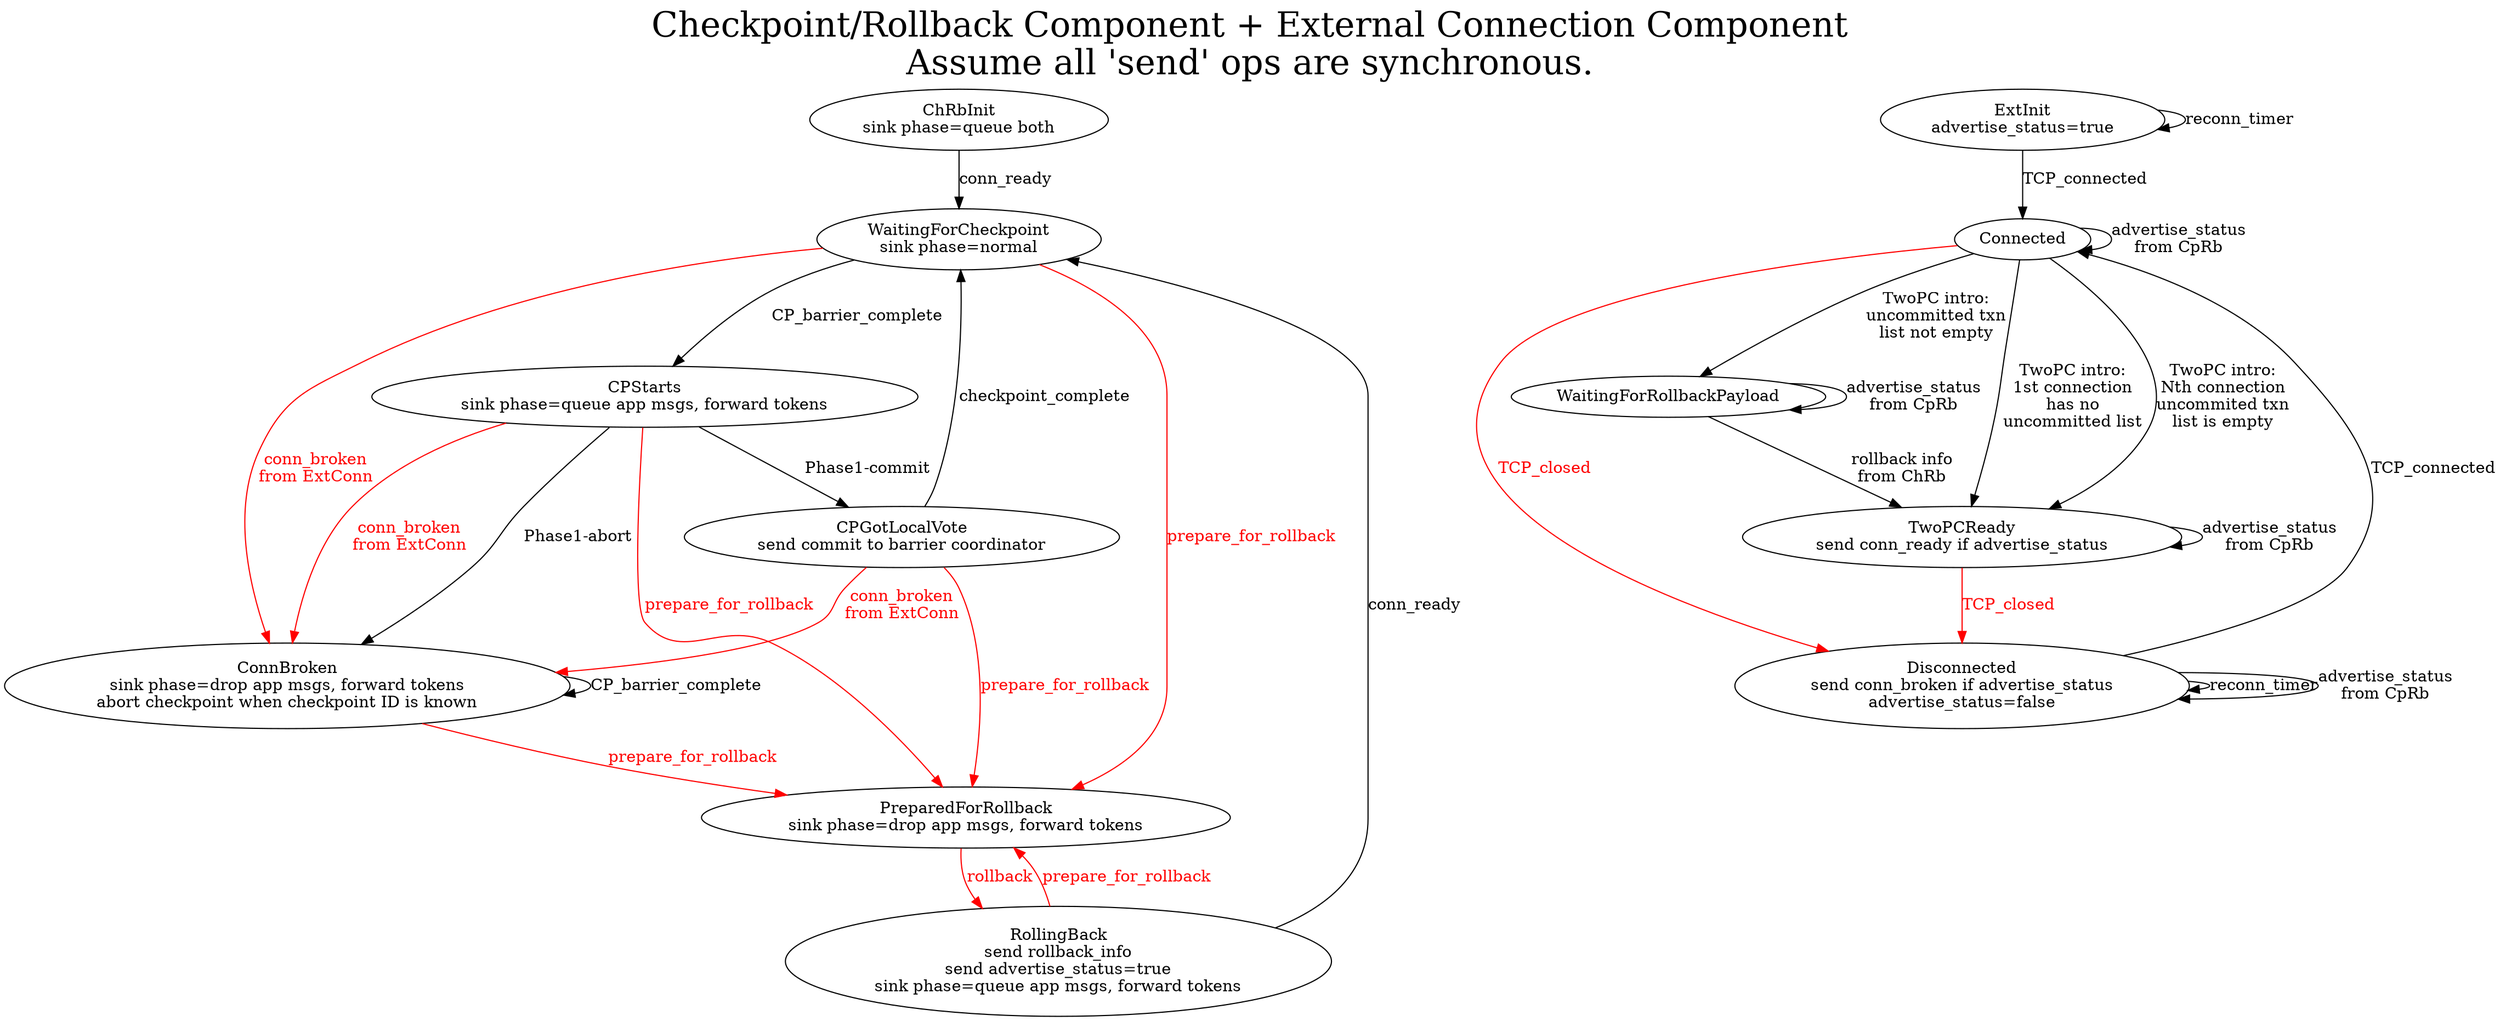 digraph mashup {
    graph [label="Checkpoint/Rollback Component + External Connection Component\nAssume all 'send' ops are synchronous.",labelloc=t,fontsize=30];
    subgraph AA {
	graph [label="SUB Checkpoint/Rollback Component",labelloc=t,fontsize=20];

	// Subgraphs
	subgraph init {
		ChRbInit [label="ChRbInit\nsink phase=queue both"];
	}
	subgraph cp {
		WaitingForCheckpoint [label="WaitingForCheckpoint\nsink phase=normal"];
		ConnBroken [label="ConnBroken\nsink phase=drop app msgs, forward tokens\nabort checkpoint when checkpoint ID is known"];
	}
	subgraph sacp {
		CPStarts [label="CPStarts\nsink phase=queue app msgs, forward tokens"];
		CPGotLocalVote [label="CPGotLocalVote\nsend commit to barrier coordinator"];
		// CPGotGlobalVote; // Can we remove this node?

		CPStarts -> CPGotLocalVote [label="Phase1-commit"];
		CPStarts -> ConnBroken [label="Phase1-abort"];
		CPGotLocalVote -> WaitingForCheckpoint [label=checkpoint_complete];
		// CPGotLocalVote -> CPGotGlobalVote [label=checkpoint_complete];
		// CPGotGlobalVote -> WaitingForCheckpoint [label=what_happens_here]; // Can we remove this node?
	}
	subgraph rollback {
		PreparedForRollback [label="PreparedForRollback\nsink phase=drop app msgs, forward tokens"];
		RollingBack [label="RollingBack\nsend rollback_info\nsend advertise_status=true\nsink phase=queue app msgs, forward tokens"];

		PreparedForRollback -> RollingBack [label=rollback,fontcolor=red,color=red];
	}

	// Other Edges
	ChRbInit -> WaitingForCheckpoint [label=conn_ready];

	WaitingForCheckpoint -> CPStarts [label=CP_barrier_complete];
	ConnBroken -> ConnBroken [label=CP_barrier_complete];

	WaitingForCheckpoint -> PreparedForRollback [label=prepare_for_rollback,fontcolor=red,color=red];
	ConnBroken -> PreparedForRollback [label=prepare_for_rollback,fontcolor=red,color=red];
	CPStarts -> PreparedForRollback [label=prepare_for_rollback,fontcolor=red,color=red];
	CPGotLocalVote -> PreparedForRollback [label=prepare_for_rollback,fontcolor=red,color=red];

	WaitingForCheckpoint -> ConnBroken [label="conn_broken\nfrom ExtConn",fontcolor=red,color=red];
	CPStarts -> ConnBroken [label="conn_broken\nfrom ExtConn",fontcolor=red,color=red];
	CPGotLocalVote -> ConnBroken [label="conn_broken\nfrom ExtConn",fontcolor=red,color=red];

	RollingBack -> WaitingForCheckpoint [label=conn_ready];
	RollingBack -> PreparedForRollback [label=prepare_for_rollback,fontcolor=red,color=red];
     }

	subgraph external {
            graph [label="External Connection Component",labelloc=t,fontsize=30];

        ExtInit [label="ExtInit\nadvertise_status=true"];
	    ExtInit -> ExtInit [label=reconn_timer];
	    ExtInit -> Connected [label=TCP_connected];
	    Connected -> Disconnected [label=TCP_closed,fontcolor=red,color=red];
	    Connected -> Connected [label="advertise_status\nfrom CpRb"];
	    Disconnected [label="Disconnected\nsend conn_broken if advertise_status\nadvertise_status=false"];
	    Disconnected -> Connected [label=TCP_connected];
	    Disconnected -> Disconnected [label=reconn_timer];
	    Disconnected -> Disconnected [label="advertise_status\nfrom CpRb"];
	    Connected -> WaitingForRollbackPayload [label="TwoPC intro:\nuncommitted txn\nlist not empty"];
	    Connected -> TwoPCReady [label="TwoPC intro:\n1st connection\nhas no\nuncommitted list"];
	    Connected -> TwoPCReady [label="TwoPC intro:\nNth connection\nuncommited txn\nlist is empty"];
	    WaitingForRollbackPayload -> TwoPCReady [label="rollback info\nfrom ChRb"];
	    WaitingForRollbackPayload -> WaitingForRollbackPayload [label="advertise_status\nfrom CpRb"];

	    TwoPCReady [label="TwoPCReady\nsend conn_ready if advertise_status"]
	    TwoPCReady -> Disconnected [label=TCP_closed,fontcolor=red,color=red];
	    TwoPCReady -> TwoPCReady [label="advertise_status\nfrom CpRb"]
        }
    ## Not supported by dot, booooo: Connected -> AA [label=conn_broken,style=dashed,fontcolor=red,color=red];
    {rank=same; ChRbInit; ExtInit; };
    ## {rank=same; Disconnected; RollingBack; ; };
}
